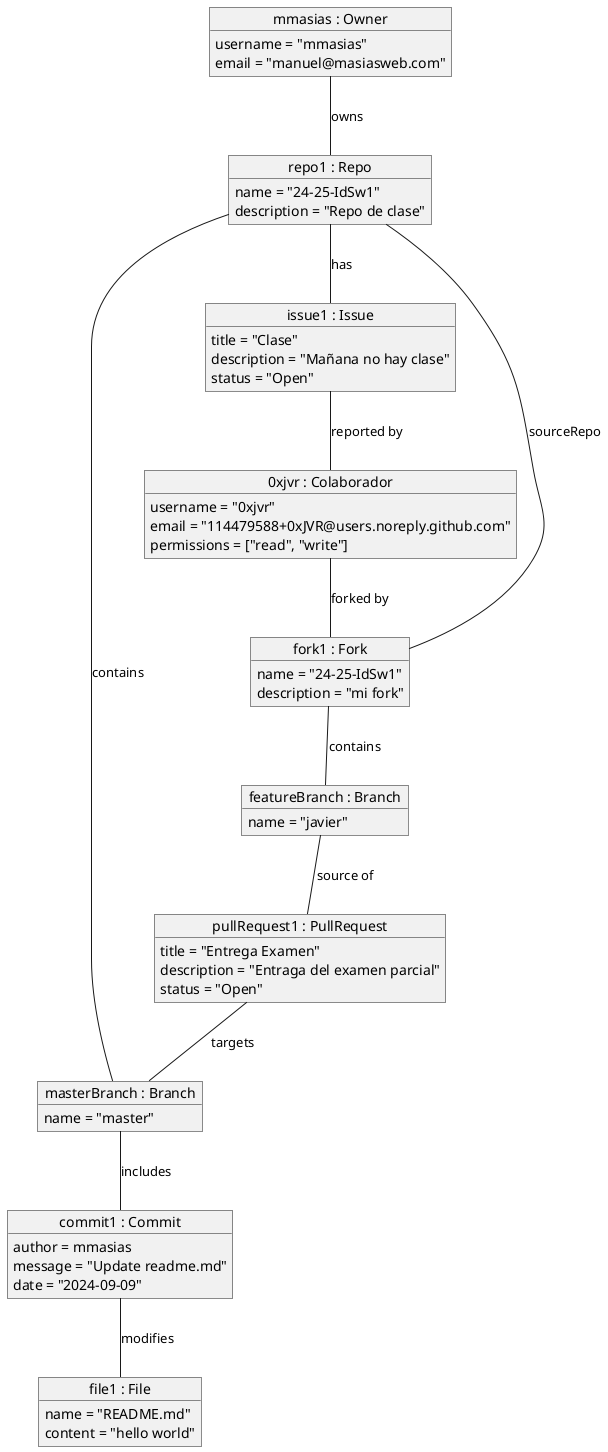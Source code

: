 @startuml

object "mmasias : Owner" as mmasias {
    username = "mmasias"
    email = "manuel@masiasweb.com"
}

object "0xjvr : Colaborador" as jvr {
    username = "0xjvr"
    email = "114479588+0xJVR@users.noreply.github.com"
    permissions = ["read", "write"]
}

object "repo1 : Repo" as repo1 {
    name = "24-25-IdSw1"
    description = "Repo de clase"
}

object "fork1 : Fork" as fork1 {
    name = "24-25-IdSw1"
    description = "mi fork"
}

object "masterBranch : Branch" as masterBranch {
    name = "master"
}

object "featureBranch : Branch" as featureBranch {
    name = "javier"
}

object "issue1 : Issue" as issue1 {
    title = "Clase"
    description = "Mañana no hay clase"
    status = "Open"
}

object "pullRequest1 : PullRequest" as pullRequest1 {
    title = "Entrega Examen"
    description = "Entraga del examen parcial"
    status = "Open"
}

object "commit1 : Commit" as commit1 {
    author = mmasias
    message = "Update readme.md"
    date = "2024-09-09"
}

object "file1 : File" as file1 {
    name = "README.md"
    content = "hello world"
}

mmasias -- repo1 : owns
repo1 -- masterBranch : contains
masterBranch -- commit1 : includes
commit1 -- file1 : modifies
jvr -- fork1 : forked by
fork1 -- repo1 : sourceRepo
fork1 -- featureBranch : contains
repo1 -- issue1 : has
issue1 -- jvr : reported by
featureBranch -- pullRequest1 : source of
pullRequest1 -- masterBranch : targets

@enduml
